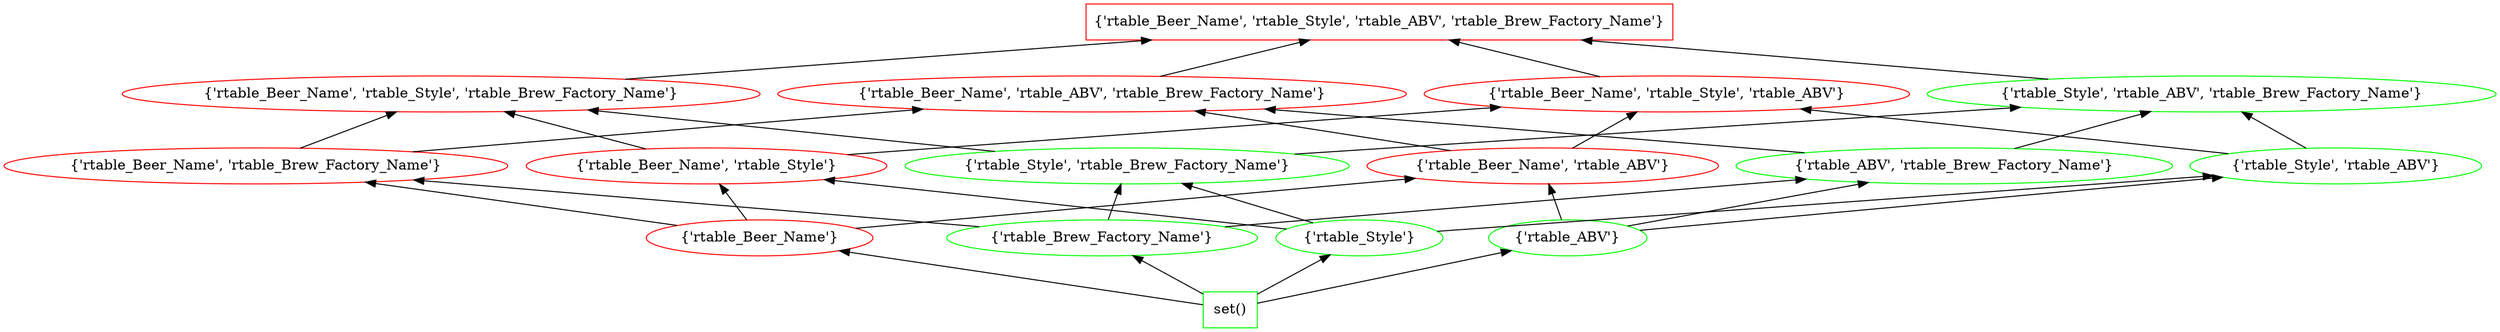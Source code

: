 digraph G {
splines="line"
rankdir=BT
"{'rtable_Beer_Name', 'rtable_Style', 'rtable_ABV', 'rtable_Brew_Factory_Name'}" [shape=box];
"set()" [shape=box];
"set()" [color=green];
"set()" -> "{'rtable_Beer_Name'}";
"set()" -> "{'rtable_Brew_Factory_Name'}";
"set()" -> "{'rtable_Style'}";
"set()" -> "{'rtable_ABV'}";
"{'rtable_Beer_Name'}" [color=red];
"{'rtable_Beer_Name'}" -> "{'rtable_Beer_Name', 'rtable_Brew_Factory_Name'}";
"{'rtable_Beer_Name'}" -> "{'rtable_Beer_Name', 'rtable_Style'}";
"{'rtable_Beer_Name'}" -> "{'rtable_Beer_Name', 'rtable_ABV'}";
"{'rtable_Brew_Factory_Name'}" [color=green];
"{'rtable_Brew_Factory_Name'}" -> "{'rtable_Beer_Name', 'rtable_Brew_Factory_Name'}";
"{'rtable_Brew_Factory_Name'}" -> "{'rtable_Style', 'rtable_Brew_Factory_Name'}";
"{'rtable_Brew_Factory_Name'}" -> "{'rtable_ABV', 'rtable_Brew_Factory_Name'}";
"{'rtable_Style'}" [color=green];
"{'rtable_Style'}" -> "{'rtable_Beer_Name', 'rtable_Style'}";
"{'rtable_Style'}" -> "{'rtable_Style', 'rtable_Brew_Factory_Name'}";
"{'rtable_Style'}" -> "{'rtable_Style', 'rtable_ABV'}";
"{'rtable_ABV'}" [color=green];
"{'rtable_ABV'}" -> "{'rtable_Beer_Name', 'rtable_ABV'}";
"{'rtable_ABV'}" -> "{'rtable_ABV', 'rtable_Brew_Factory_Name'}";
"{'rtable_ABV'}" -> "{'rtable_Style', 'rtable_ABV'}";
"{'rtable_Beer_Name', 'rtable_Brew_Factory_Name'}" [color=red];
"{'rtable_Beer_Name', 'rtable_Brew_Factory_Name'}" -> "{'rtable_Beer_Name', 'rtable_Style', 'rtable_Brew_Factory_Name'}";
"{'rtable_Beer_Name', 'rtable_Brew_Factory_Name'}" -> "{'rtable_Beer_Name', 'rtable_ABV', 'rtable_Brew_Factory_Name'}";
"{'rtable_Beer_Name', 'rtable_Style'}" [color=red];
"{'rtable_Beer_Name', 'rtable_Style'}" -> "{'rtable_Beer_Name', 'rtable_Style', 'rtable_Brew_Factory_Name'}";
"{'rtable_Beer_Name', 'rtable_Style'}" -> "{'rtable_Beer_Name', 'rtable_Style', 'rtable_ABV'}";
"{'rtable_Beer_Name', 'rtable_ABV'}" [color=red];
"{'rtable_Beer_Name', 'rtable_ABV'}" -> "{'rtable_Beer_Name', 'rtable_ABV', 'rtable_Brew_Factory_Name'}";
"{'rtable_Beer_Name', 'rtable_ABV'}" -> "{'rtable_Beer_Name', 'rtable_Style', 'rtable_ABV'}";
"{'rtable_Style', 'rtable_Brew_Factory_Name'}" [color=green];
"{'rtable_Style', 'rtable_Brew_Factory_Name'}" -> "{'rtable_Beer_Name', 'rtable_Style', 'rtable_Brew_Factory_Name'}";
"{'rtable_Style', 'rtable_Brew_Factory_Name'}" -> "{'rtable_Style', 'rtable_ABV', 'rtable_Brew_Factory_Name'}";
"{'rtable_ABV', 'rtable_Brew_Factory_Name'}" [color=green];
"{'rtable_ABV', 'rtable_Brew_Factory_Name'}" -> "{'rtable_Beer_Name', 'rtable_ABV', 'rtable_Brew_Factory_Name'}";
"{'rtable_ABV', 'rtable_Brew_Factory_Name'}" -> "{'rtable_Style', 'rtable_ABV', 'rtable_Brew_Factory_Name'}";
"{'rtable_Style', 'rtable_ABV'}" [color=green];
"{'rtable_Style', 'rtable_ABV'}" -> "{'rtable_Beer_Name', 'rtable_Style', 'rtable_ABV'}";
"{'rtable_Style', 'rtable_ABV'}" -> "{'rtable_Style', 'rtable_ABV', 'rtable_Brew_Factory_Name'}";
"{'rtable_Beer_Name', 'rtable_Style', 'rtable_Brew_Factory_Name'}" [color=red];
"{'rtable_Beer_Name', 'rtable_Style', 'rtable_Brew_Factory_Name'}" -> "{'rtable_Beer_Name', 'rtable_Style', 'rtable_ABV', 'rtable_Brew_Factory_Name'}";
"{'rtable_Beer_Name', 'rtable_ABV', 'rtable_Brew_Factory_Name'}" [color=red];
"{'rtable_Beer_Name', 'rtable_ABV', 'rtable_Brew_Factory_Name'}" -> "{'rtable_Beer_Name', 'rtable_Style', 'rtable_ABV', 'rtable_Brew_Factory_Name'}";
"{'rtable_Beer_Name', 'rtable_Style', 'rtable_ABV'}" [color=red];
"{'rtable_Beer_Name', 'rtable_Style', 'rtable_ABV'}" -> "{'rtable_Beer_Name', 'rtable_Style', 'rtable_ABV', 'rtable_Brew_Factory_Name'}";
"{'rtable_Style', 'rtable_ABV', 'rtable_Brew_Factory_Name'}" [color=green];
"{'rtable_Style', 'rtable_ABV', 'rtable_Brew_Factory_Name'}" -> "{'rtable_Beer_Name', 'rtable_Style', 'rtable_ABV', 'rtable_Brew_Factory_Name'}";
"{'rtable_Beer_Name', 'rtable_Style', 'rtable_ABV', 'rtable_Brew_Factory_Name'}" [color=red];
}